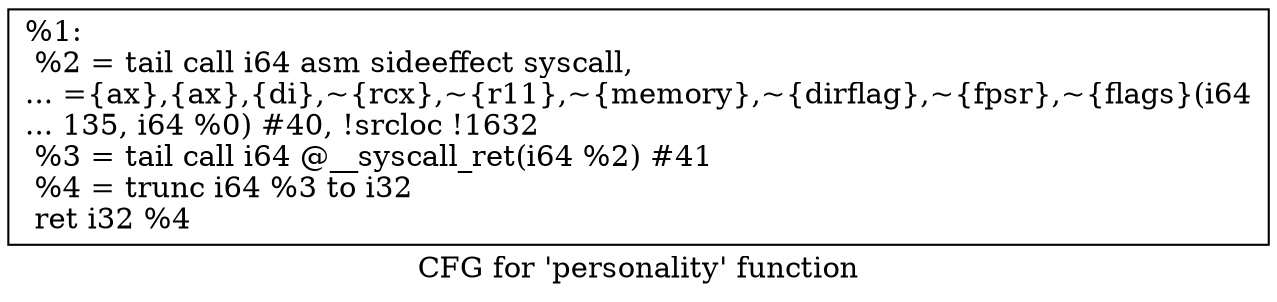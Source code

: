 digraph "CFG for 'personality' function" {
	label="CFG for 'personality' function";

	Node0x1f51ba0 [shape=record,label="{%1:\l  %2 = tail call i64 asm sideeffect syscall,\l... =\{ax\},\{ax\},\{di\},~\{rcx\},~\{r11\},~\{memory\},~\{dirflag\},~\{fpsr\},~\{flags\}(i64\l... 135, i64 %0) #40, !srcloc !1632\l  %3 = tail call i64 @__syscall_ret(i64 %2) #41\l  %4 = trunc i64 %3 to i32\l  ret i32 %4\l}"];
}

